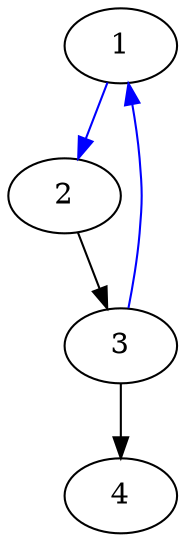 digraph G {
        1 -> 2 [ color=blue ]
        2 -> 3
        3 -> 1 [ color=blue ]
        3 -> 4
}
